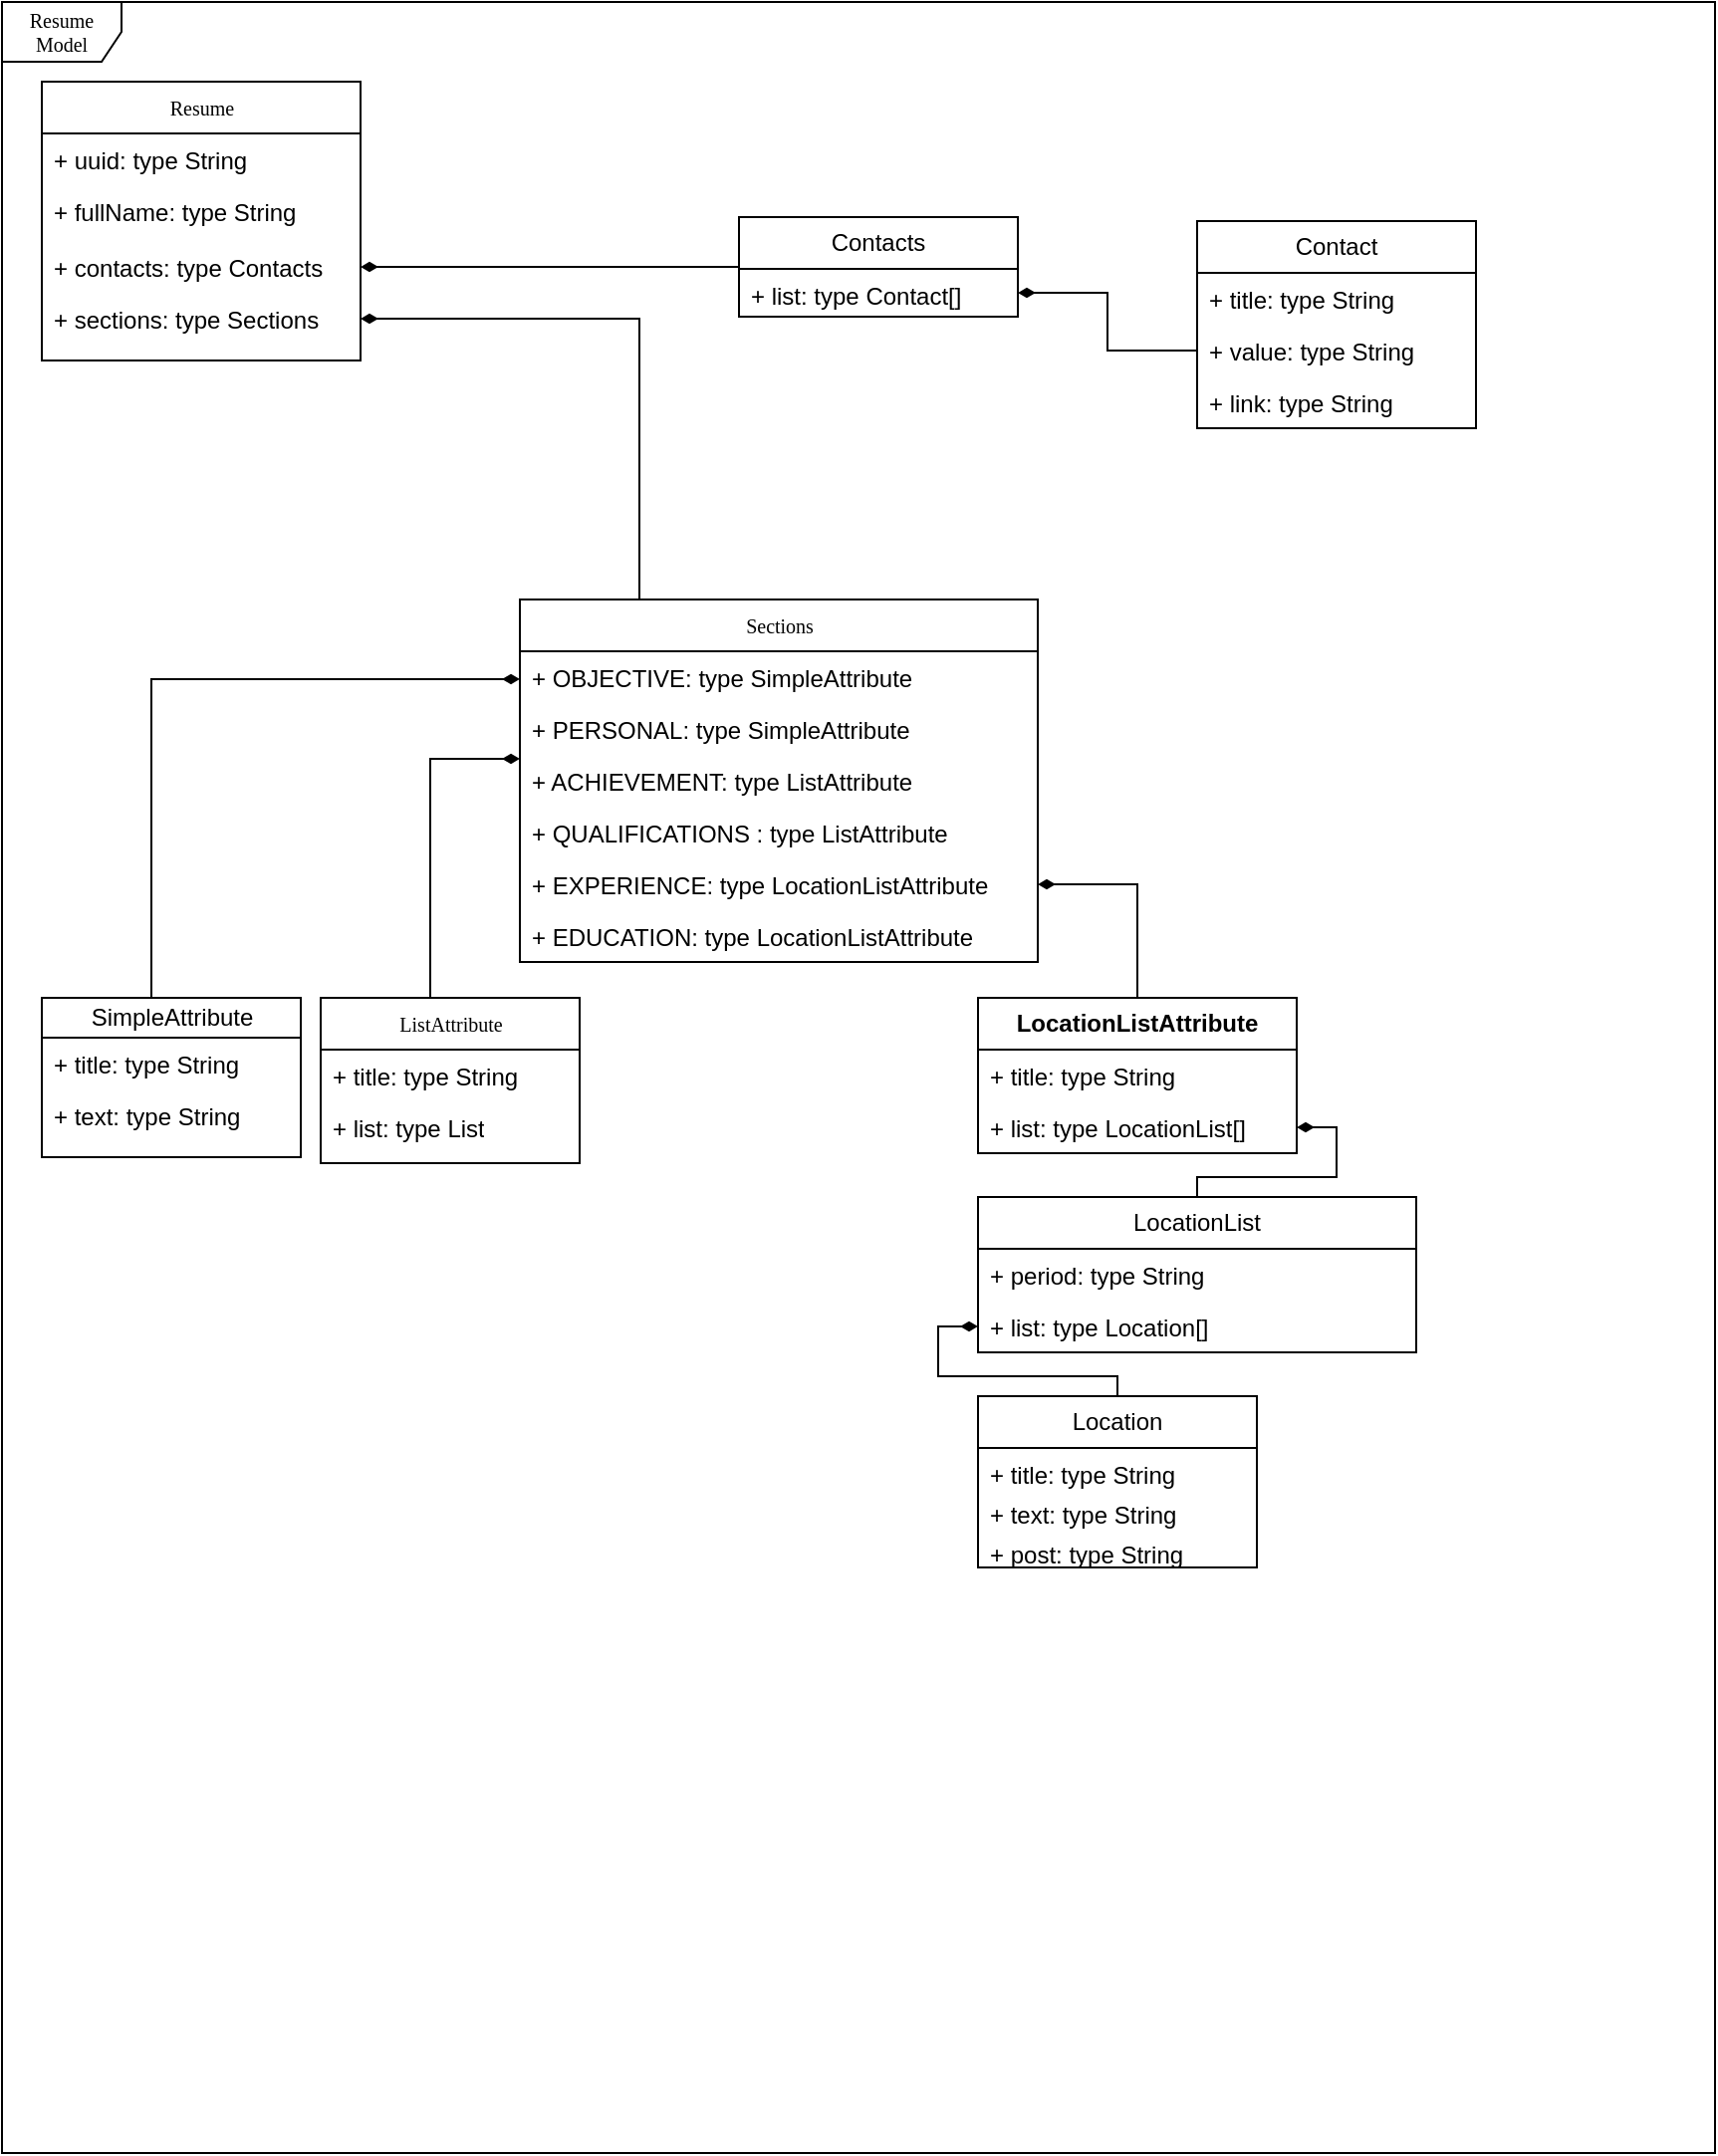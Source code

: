 <mxfile version="24.7.16">
  <diagram name="Page-1" id="c4acf3e9-155e-7222-9cf6-157b1a14988f">
    <mxGraphModel dx="2025" dy="776" grid="1" gridSize="10" guides="1" tooltips="1" connect="1" arrows="1" fold="1" page="1" pageScale="1" pageWidth="850" pageHeight="1100" background="none" math="0" shadow="0">
      <root>
        <mxCell id="0" />
        <mxCell id="1" parent="0" />
        <mxCell id="17acba5748e5396b-1" value="Resume Model" style="shape=umlFrame;whiteSpace=wrap;html=1;rounded=0;shadow=0;comic=0;labelBackgroundColor=none;strokeWidth=1;fontFamily=Verdana;fontSize=10;align=center;" parent="1" vertex="1">
          <mxGeometry x="-20" width="860" height="1080" as="geometry" />
        </mxCell>
        <mxCell id="17acba5748e5396b-20" value="Resume" style="swimlane;html=1;fontStyle=0;childLayout=stackLayout;horizontal=1;startSize=26;fillColor=none;horizontalStack=0;resizeParent=1;resizeLast=0;collapsible=1;marginBottom=0;swimlaneFillColor=#ffffff;rounded=0;shadow=0;comic=0;labelBackgroundColor=none;strokeWidth=1;fontFamily=Verdana;fontSize=10;align=center;" parent="1" vertex="1">
          <mxGeometry y="40" width="160" height="140" as="geometry" />
        </mxCell>
        <mxCell id="17acba5748e5396b-21" value="+ uuid: type String" style="text;html=1;strokeColor=none;fillColor=none;align=left;verticalAlign=top;spacingLeft=4;spacingRight=4;whiteSpace=wrap;overflow=hidden;rotatable=0;points=[[0,0.5],[1,0.5]];portConstraint=eastwest;" parent="17acba5748e5396b-20" vertex="1">
          <mxGeometry y="26" width="160" height="26" as="geometry" />
        </mxCell>
        <mxCell id="17acba5748e5396b-24" value="+ fullName: type String" style="text;html=1;strokeColor=none;fillColor=none;align=left;verticalAlign=top;spacingLeft=4;spacingRight=4;whiteSpace=wrap;overflow=hidden;rotatable=0;points=[[0,0.5],[1,0.5]];portConstraint=eastwest;" parent="17acba5748e5396b-20" vertex="1">
          <mxGeometry y="52" width="160" height="28" as="geometry" />
        </mxCell>
        <mxCell id="nUuIiGJIQyJnDqIDd3Fc-6" value="+ contacts: type Contacts" style="text;strokeColor=none;fillColor=none;align=left;verticalAlign=top;spacingLeft=4;spacingRight=4;overflow=hidden;rotatable=0;points=[[0,0.5],[1,0.5]];portConstraint=eastwest;whiteSpace=wrap;html=1;" vertex="1" parent="17acba5748e5396b-20">
          <mxGeometry y="80" width="160" height="26" as="geometry" />
        </mxCell>
        <mxCell id="nUuIiGJIQyJnDqIDd3Fc-5" value="+ sections: type Sections" style="text;strokeColor=none;fillColor=none;align=left;verticalAlign=top;spacingLeft=4;spacingRight=4;overflow=hidden;rotatable=0;points=[[0,0.5],[1,0.5]];portConstraint=eastwest;whiteSpace=wrap;html=1;" vertex="1" parent="17acba5748e5396b-20">
          <mxGeometry y="106" width="160" height="26" as="geometry" />
        </mxCell>
        <mxCell id="nUuIiGJIQyJnDqIDd3Fc-32" value="" style="edgeStyle=orthogonalEdgeStyle;rounded=0;orthogonalLoop=1;jettySize=auto;html=1;endArrow=diamondThin;endFill=1;" edge="1" parent="1" source="17acba5748e5396b-30" target="5d2195bd80daf111-2">
          <mxGeometry relative="1" as="geometry">
            <Array as="points">
              <mxPoint x="55" y="340" />
            </Array>
          </mxGeometry>
        </mxCell>
        <mxCell id="17acba5748e5396b-30" value="&lt;span style=&quot;font-family: Helvetica; font-size: 12px; text-align: left; text-wrap: wrap;&quot;&gt;SimpleAttribute&lt;/span&gt;" style="swimlane;html=1;fontStyle=0;childLayout=stackLayout;horizontal=1;startSize=20;fillColor=none;horizontalStack=0;resizeParent=1;resizeLast=0;collapsible=1;marginBottom=0;swimlaneFillColor=#ffffff;rounded=0;shadow=0;comic=0;labelBackgroundColor=none;strokeWidth=1;fontFamily=Verdana;fontSize=10;align=center;" parent="1" vertex="1">
          <mxGeometry y="500" width="130" height="80" as="geometry" />
        </mxCell>
        <mxCell id="17acba5748e5396b-31" value="+ title: type String" style="text;html=1;strokeColor=none;fillColor=none;align=left;verticalAlign=top;spacingLeft=4;spacingRight=4;whiteSpace=wrap;overflow=hidden;rotatable=0;points=[[0,0.5],[1,0.5]];portConstraint=eastwest;" parent="17acba5748e5396b-30" vertex="1">
          <mxGeometry y="20" width="130" height="26" as="geometry" />
        </mxCell>
        <mxCell id="17acba5748e5396b-32" value="+ text: type String" style="text;html=1;strokeColor=none;fillColor=none;align=left;verticalAlign=top;spacingLeft=4;spacingRight=4;whiteSpace=wrap;overflow=hidden;rotatable=0;points=[[0,0.5],[1,0.5]];portConstraint=eastwest;" parent="17acba5748e5396b-30" vertex="1">
          <mxGeometry y="46" width="130" height="26" as="geometry" />
        </mxCell>
        <mxCell id="nUuIiGJIQyJnDqIDd3Fc-33" style="edgeStyle=orthogonalEdgeStyle;rounded=0;orthogonalLoop=1;jettySize=auto;html=1;endArrow=diamondThin;endFill=1;" edge="1" parent="1" source="5d2195bd80daf111-1" target="nUuIiGJIQyJnDqIDd3Fc-5">
          <mxGeometry relative="1" as="geometry">
            <Array as="points">
              <mxPoint x="300" y="159" />
            </Array>
          </mxGeometry>
        </mxCell>
        <mxCell id="5d2195bd80daf111-1" value="Sections" style="swimlane;html=1;fontStyle=0;childLayout=stackLayout;horizontal=1;startSize=26;fillColor=none;horizontalStack=0;resizeParent=1;resizeLast=0;collapsible=1;marginBottom=0;swimlaneFillColor=#ffffff;rounded=0;shadow=0;comic=0;labelBackgroundColor=none;strokeWidth=1;fontFamily=Verdana;fontSize=10;align=center;" parent="1" vertex="1">
          <mxGeometry x="240" y="300" width="260" height="182" as="geometry" />
        </mxCell>
        <mxCell id="5d2195bd80daf111-2" value="+ OBJECTIVE: type SimpleAttribute" style="text;html=1;strokeColor=none;fillColor=none;align=left;verticalAlign=top;spacingLeft=4;spacingRight=4;whiteSpace=wrap;overflow=hidden;rotatable=0;points=[[0,0.5],[1,0.5]];portConstraint=eastwest;" parent="5d2195bd80daf111-1" vertex="1">
          <mxGeometry y="26" width="260" height="26" as="geometry" />
        </mxCell>
        <mxCell id="5d2195bd80daf111-3" value="+ PERSONAL: type SimpleAttribute" style="text;html=1;strokeColor=none;fillColor=none;align=left;verticalAlign=top;spacingLeft=4;spacingRight=4;whiteSpace=wrap;overflow=hidden;rotatable=0;points=[[0,0.5],[1,0.5]];portConstraint=eastwest;" parent="5d2195bd80daf111-1" vertex="1">
          <mxGeometry y="52" width="260" height="26" as="geometry" />
        </mxCell>
        <mxCell id="5d2195bd80daf111-4" value="+ ACHIEVEMENT: type ListAttribute" style="text;html=1;strokeColor=none;fillColor=none;align=left;verticalAlign=top;spacingLeft=4;spacingRight=4;whiteSpace=wrap;overflow=hidden;rotatable=0;points=[[0,0.5],[1,0.5]];portConstraint=eastwest;" parent="5d2195bd80daf111-1" vertex="1">
          <mxGeometry y="78" width="260" height="26" as="geometry" />
        </mxCell>
        <mxCell id="nUuIiGJIQyJnDqIDd3Fc-10" value="+ QUALIFICATIONS&amp;nbsp;: type ListAttribute" style="text;html=1;strokeColor=none;fillColor=none;align=left;verticalAlign=top;spacingLeft=4;spacingRight=4;whiteSpace=wrap;overflow=hidden;rotatable=0;points=[[0,0.5],[1,0.5]];portConstraint=eastwest;" vertex="1" parent="5d2195bd80daf111-1">
          <mxGeometry y="104" width="260" height="26" as="geometry" />
        </mxCell>
        <mxCell id="nUuIiGJIQyJnDqIDd3Fc-12" value="+ EXPERIENCE: type&amp;nbsp;&lt;span style=&quot;text-align: center;&quot;&gt;Location&lt;/span&gt;ListAttribute" style="text;html=1;strokeColor=none;fillColor=none;align=left;verticalAlign=top;spacingLeft=4;spacingRight=4;whiteSpace=wrap;overflow=hidden;rotatable=0;points=[[0,0.5],[1,0.5]];portConstraint=eastwest;" vertex="1" parent="5d2195bd80daf111-1">
          <mxGeometry y="130" width="260" height="26" as="geometry" />
        </mxCell>
        <mxCell id="nUuIiGJIQyJnDqIDd3Fc-11" value="+ EDUCATION: type&amp;nbsp;&lt;span style=&quot;text-align: center;&quot;&gt;Location&lt;/span&gt;ListAttribute" style="text;html=1;strokeColor=none;fillColor=none;align=left;verticalAlign=top;spacingLeft=4;spacingRight=4;whiteSpace=wrap;overflow=hidden;rotatable=0;points=[[0,0.5],[1,0.5]];portConstraint=eastwest;" vertex="1" parent="5d2195bd80daf111-1">
          <mxGeometry y="156" width="260" height="26" as="geometry" />
        </mxCell>
        <mxCell id="nUuIiGJIQyJnDqIDd3Fc-36" style="edgeStyle=orthogonalEdgeStyle;rounded=0;orthogonalLoop=1;jettySize=auto;html=1;endArrow=diamondThin;endFill=1;" edge="1" parent="1" source="5d2195bd80daf111-5" target="5d2195bd80daf111-4">
          <mxGeometry relative="1" as="geometry">
            <Array as="points">
              <mxPoint x="195" y="380" />
            </Array>
          </mxGeometry>
        </mxCell>
        <mxCell id="5d2195bd80daf111-5" value="ListAttribute" style="swimlane;html=1;fontStyle=0;childLayout=stackLayout;horizontal=1;startSize=26;fillColor=none;horizontalStack=0;resizeParent=1;resizeLast=0;collapsible=1;marginBottom=0;swimlaneFillColor=#ffffff;rounded=0;shadow=0;comic=0;labelBackgroundColor=none;strokeWidth=1;fontFamily=Verdana;fontSize=10;align=center;" parent="1" vertex="1">
          <mxGeometry x="140" y="500" width="130" height="83" as="geometry" />
        </mxCell>
        <mxCell id="5d2195bd80daf111-6" value="+ title: type String" style="text;html=1;strokeColor=none;fillColor=none;align=left;verticalAlign=top;spacingLeft=4;spacingRight=4;whiteSpace=wrap;overflow=hidden;rotatable=0;points=[[0,0.5],[1,0.5]];portConstraint=eastwest;" parent="5d2195bd80daf111-5" vertex="1">
          <mxGeometry y="26" width="130" height="26" as="geometry" />
        </mxCell>
        <mxCell id="5d2195bd80daf111-7" value="+ list: type List" style="text;html=1;strokeColor=none;fillColor=none;align=left;verticalAlign=top;spacingLeft=4;spacingRight=4;whiteSpace=wrap;overflow=hidden;rotatable=0;points=[[0,0.5],[1,0.5]];portConstraint=eastwest;" parent="5d2195bd80daf111-5" vertex="1">
          <mxGeometry y="52" width="130" height="26" as="geometry" />
        </mxCell>
        <mxCell id="nUuIiGJIQyJnDqIDd3Fc-30" style="edgeStyle=orthogonalEdgeStyle;rounded=0;orthogonalLoop=1;jettySize=auto;html=1;endArrow=diamondThin;endFill=1;" edge="1" parent="1" source="nUuIiGJIQyJnDqIDd3Fc-18" target="nUuIiGJIQyJnDqIDd3Fc-24">
          <mxGeometry relative="1" as="geometry">
            <mxPoint x="540" y="710" as="targetPoint" />
            <Array as="points">
              <mxPoint x="540" y="690" />
              <mxPoint x="450" y="690" />
              <mxPoint x="450" y="665" />
            </Array>
          </mxGeometry>
        </mxCell>
        <mxCell id="nUuIiGJIQyJnDqIDd3Fc-18" value="Location" style="swimlane;fontStyle=0;childLayout=stackLayout;horizontal=1;startSize=26;fillColor=none;horizontalStack=0;resizeParent=1;resizeParentMax=0;resizeLast=0;collapsible=1;marginBottom=0;whiteSpace=wrap;html=1;" vertex="1" parent="1">
          <mxGeometry x="470" y="700" width="140" height="86" as="geometry" />
        </mxCell>
        <mxCell id="nUuIiGJIQyJnDqIDd3Fc-19" value="+ title: type String" style="text;strokeColor=none;fillColor=none;align=left;verticalAlign=top;spacingLeft=4;spacingRight=4;overflow=hidden;rotatable=0;points=[[0,0.5],[1,0.5]];portConstraint=eastwest;whiteSpace=wrap;html=1;" vertex="1" parent="nUuIiGJIQyJnDqIDd3Fc-18">
          <mxGeometry y="26" width="140" height="20" as="geometry" />
        </mxCell>
        <mxCell id="nUuIiGJIQyJnDqIDd3Fc-20" value="+ text: type String" style="text;strokeColor=none;fillColor=none;align=left;verticalAlign=top;spacingLeft=4;spacingRight=4;overflow=hidden;rotatable=0;points=[[0,0.5],[1,0.5]];portConstraint=eastwest;whiteSpace=wrap;html=1;" vertex="1" parent="nUuIiGJIQyJnDqIDd3Fc-18">
          <mxGeometry y="46" width="140" height="20" as="geometry" />
        </mxCell>
        <mxCell id="nUuIiGJIQyJnDqIDd3Fc-21" value="+ post: type String" style="text;strokeColor=none;fillColor=none;align=left;verticalAlign=top;spacingLeft=4;spacingRight=4;overflow=hidden;rotatable=0;points=[[0,0.5],[1,0.5]];portConstraint=eastwest;whiteSpace=wrap;html=1;" vertex="1" parent="nUuIiGJIQyJnDqIDd3Fc-18">
          <mxGeometry y="66" width="140" height="20" as="geometry" />
        </mxCell>
        <mxCell id="nUuIiGJIQyJnDqIDd3Fc-31" style="edgeStyle=orthogonalEdgeStyle;rounded=0;orthogonalLoop=1;jettySize=auto;html=1;endArrow=diamondThin;endFill=1;" edge="1" parent="1" source="nUuIiGJIQyJnDqIDd3Fc-22" target="nUuIiGJIQyJnDqIDd3Fc-28">
          <mxGeometry relative="1" as="geometry">
            <Array as="points">
              <mxPoint x="580" y="590" />
              <mxPoint x="650" y="590" />
              <mxPoint x="650" y="565" />
            </Array>
          </mxGeometry>
        </mxCell>
        <mxCell id="nUuIiGJIQyJnDqIDd3Fc-22" value="LocationList" style="swimlane;fontStyle=0;childLayout=stackLayout;horizontal=1;startSize=26;fillColor=none;horizontalStack=0;resizeParent=1;resizeParentMax=0;resizeLast=0;collapsible=1;marginBottom=0;whiteSpace=wrap;html=1;" vertex="1" parent="1">
          <mxGeometry x="470" y="600" width="220" height="78" as="geometry" />
        </mxCell>
        <mxCell id="nUuIiGJIQyJnDqIDd3Fc-23" value="+ period: type String" style="text;strokeColor=none;fillColor=none;align=left;verticalAlign=top;spacingLeft=4;spacingRight=4;overflow=hidden;rotatable=0;points=[[0,0.5],[1,0.5]];portConstraint=eastwest;whiteSpace=wrap;html=1;" vertex="1" parent="nUuIiGJIQyJnDqIDd3Fc-22">
          <mxGeometry y="26" width="220" height="26" as="geometry" />
        </mxCell>
        <mxCell id="nUuIiGJIQyJnDqIDd3Fc-24" value="+ list: type&amp;nbsp;&lt;span style=&quot;text-align: center;&quot;&gt;Location[]&lt;/span&gt;" style="text;strokeColor=none;fillColor=none;align=left;verticalAlign=top;spacingLeft=4;spacingRight=4;overflow=hidden;rotatable=0;points=[[0,0.5],[1,0.5]];portConstraint=eastwest;whiteSpace=wrap;html=1;" vertex="1" parent="nUuIiGJIQyJnDqIDd3Fc-22">
          <mxGeometry y="52" width="220" height="26" as="geometry" />
        </mxCell>
        <mxCell id="nUuIiGJIQyJnDqIDd3Fc-37" style="edgeStyle=orthogonalEdgeStyle;rounded=0;orthogonalLoop=1;jettySize=auto;html=1;endArrow=diamondThin;endFill=1;" edge="1" parent="1" source="nUuIiGJIQyJnDqIDd3Fc-26" target="nUuIiGJIQyJnDqIDd3Fc-12">
          <mxGeometry relative="1" as="geometry" />
        </mxCell>
        <mxCell id="nUuIiGJIQyJnDqIDd3Fc-26" value="&lt;span style=&quot;font-weight: 700;&quot;&gt;LocationListAttribute&lt;/span&gt;" style="swimlane;fontStyle=0;childLayout=stackLayout;horizontal=1;startSize=26;fillColor=none;horizontalStack=0;resizeParent=1;resizeParentMax=0;resizeLast=0;collapsible=1;marginBottom=0;whiteSpace=wrap;html=1;" vertex="1" parent="1">
          <mxGeometry x="470" y="500" width="160" height="78" as="geometry" />
        </mxCell>
        <mxCell id="nUuIiGJIQyJnDqIDd3Fc-27" value="+ title: type String" style="text;strokeColor=none;fillColor=none;align=left;verticalAlign=top;spacingLeft=4;spacingRight=4;overflow=hidden;rotatable=0;points=[[0,0.5],[1,0.5]];portConstraint=eastwest;whiteSpace=wrap;html=1;" vertex="1" parent="nUuIiGJIQyJnDqIDd3Fc-26">
          <mxGeometry y="26" width="160" height="26" as="geometry" />
        </mxCell>
        <mxCell id="nUuIiGJIQyJnDqIDd3Fc-28" value="+ list: type LocationList[]" style="text;strokeColor=none;fillColor=none;align=left;verticalAlign=top;spacingLeft=4;spacingRight=4;overflow=hidden;rotatable=0;points=[[0,0.5],[1,0.5]];portConstraint=eastwest;whiteSpace=wrap;html=1;" vertex="1" parent="nUuIiGJIQyJnDqIDd3Fc-26">
          <mxGeometry y="52" width="160" height="26" as="geometry" />
        </mxCell>
        <mxCell id="nUuIiGJIQyJnDqIDd3Fc-38" value="Contact" style="swimlane;fontStyle=0;childLayout=stackLayout;horizontal=1;startSize=26;fillColor=none;horizontalStack=0;resizeParent=1;resizeParentMax=0;resizeLast=0;collapsible=1;marginBottom=0;whiteSpace=wrap;html=1;" vertex="1" parent="1">
          <mxGeometry x="580" y="110" width="140" height="104" as="geometry" />
        </mxCell>
        <mxCell id="nUuIiGJIQyJnDqIDd3Fc-39" value="+ title: type String" style="text;strokeColor=none;fillColor=none;align=left;verticalAlign=top;spacingLeft=4;spacingRight=4;overflow=hidden;rotatable=0;points=[[0,0.5],[1,0.5]];portConstraint=eastwest;whiteSpace=wrap;html=1;" vertex="1" parent="nUuIiGJIQyJnDqIDd3Fc-38">
          <mxGeometry y="26" width="140" height="26" as="geometry" />
        </mxCell>
        <mxCell id="nUuIiGJIQyJnDqIDd3Fc-40" value="+ value: type String" style="text;strokeColor=none;fillColor=none;align=left;verticalAlign=top;spacingLeft=4;spacingRight=4;overflow=hidden;rotatable=0;points=[[0,0.5],[1,0.5]];portConstraint=eastwest;whiteSpace=wrap;html=1;" vertex="1" parent="nUuIiGJIQyJnDqIDd3Fc-38">
          <mxGeometry y="52" width="140" height="26" as="geometry" />
        </mxCell>
        <mxCell id="nUuIiGJIQyJnDqIDd3Fc-41" value="+ link: type String" style="text;strokeColor=none;fillColor=none;align=left;verticalAlign=top;spacingLeft=4;spacingRight=4;overflow=hidden;rotatable=0;points=[[0,0.5],[1,0.5]];portConstraint=eastwest;whiteSpace=wrap;html=1;" vertex="1" parent="nUuIiGJIQyJnDqIDd3Fc-38">
          <mxGeometry y="78" width="140" height="26" as="geometry" />
        </mxCell>
        <mxCell id="nUuIiGJIQyJnDqIDd3Fc-47" style="edgeStyle=orthogonalEdgeStyle;rounded=0;orthogonalLoop=1;jettySize=auto;html=1;endArrow=diamondThin;endFill=1;" edge="1" parent="1" source="nUuIiGJIQyJnDqIDd3Fc-42" target="nUuIiGJIQyJnDqIDd3Fc-6">
          <mxGeometry relative="1" as="geometry" />
        </mxCell>
        <mxCell id="nUuIiGJIQyJnDqIDd3Fc-42" value="Contacts" style="swimlane;fontStyle=0;childLayout=stackLayout;horizontal=1;startSize=26;fillColor=none;horizontalStack=0;resizeParent=1;resizeParentMax=0;resizeLast=0;collapsible=1;marginBottom=0;whiteSpace=wrap;html=1;" vertex="1" parent="1">
          <mxGeometry x="350" y="108" width="140" height="50" as="geometry" />
        </mxCell>
        <mxCell id="nUuIiGJIQyJnDqIDd3Fc-43" value="+ list: type&amp;nbsp;&lt;span style=&quot;text-align: center;&quot;&gt;Contact[]&lt;/span&gt;" style="text;strokeColor=none;fillColor=none;align=left;verticalAlign=top;spacingLeft=4;spacingRight=4;overflow=hidden;rotatable=0;points=[[0,0.5],[1,0.5]];portConstraint=eastwest;whiteSpace=wrap;html=1;" vertex="1" parent="nUuIiGJIQyJnDqIDd3Fc-42">
          <mxGeometry y="26" width="140" height="24" as="geometry" />
        </mxCell>
        <mxCell id="nUuIiGJIQyJnDqIDd3Fc-48" style="edgeStyle=orthogonalEdgeStyle;rounded=0;orthogonalLoop=1;jettySize=auto;html=1;endArrow=diamondThin;endFill=1;" edge="1" parent="1" source="nUuIiGJIQyJnDqIDd3Fc-40" target="nUuIiGJIQyJnDqIDd3Fc-43">
          <mxGeometry relative="1" as="geometry" />
        </mxCell>
      </root>
    </mxGraphModel>
  </diagram>
</mxfile>
